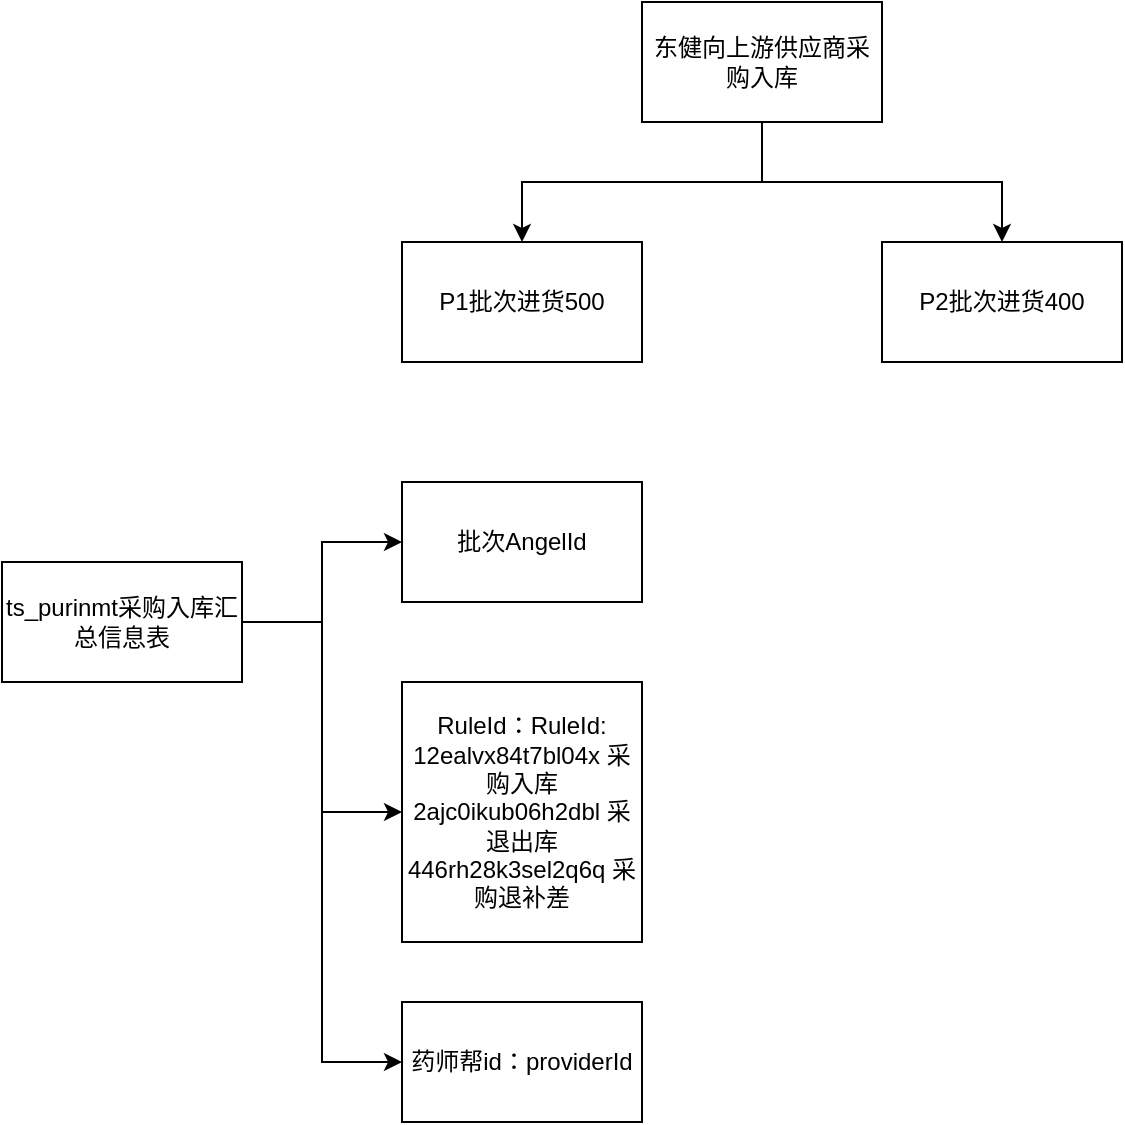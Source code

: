 <mxfile version="14.9.8" type="github">
  <diagram id="8xRUTOPSy6BMz55XuLGl" name="Page-1">
    <mxGraphModel dx="1422" dy="762" grid="1" gridSize="10" guides="1" tooltips="1" connect="1" arrows="1" fold="1" page="1" pageScale="1" pageWidth="827" pageHeight="1169" math="0" shadow="0">
      <root>
        <mxCell id="0" />
        <mxCell id="1" parent="0" />
        <mxCell id="I3DH05FhnN25VYik7rHy-8" style="edgeStyle=orthogonalEdgeStyle;rounded=0;orthogonalLoop=1;jettySize=auto;html=1;entryX=0.5;entryY=0;entryDx=0;entryDy=0;" edge="1" parent="1" source="I3DH05FhnN25VYik7rHy-5" target="I3DH05FhnN25VYik7rHy-6">
          <mxGeometry relative="1" as="geometry" />
        </mxCell>
        <mxCell id="I3DH05FhnN25VYik7rHy-9" style="edgeStyle=orthogonalEdgeStyle;rounded=0;orthogonalLoop=1;jettySize=auto;html=1;" edge="1" parent="1" source="I3DH05FhnN25VYik7rHy-5" target="I3DH05FhnN25VYik7rHy-7">
          <mxGeometry relative="1" as="geometry" />
        </mxCell>
        <mxCell id="I3DH05FhnN25VYik7rHy-5" value="东健向上游供应商采购入库" style="rounded=0;whiteSpace=wrap;html=1;" vertex="1" parent="1">
          <mxGeometry x="360" y="40" width="120" height="60" as="geometry" />
        </mxCell>
        <mxCell id="I3DH05FhnN25VYik7rHy-6" value="P1批次进货500" style="rounded=0;whiteSpace=wrap;html=1;" vertex="1" parent="1">
          <mxGeometry x="240" y="160" width="120" height="60" as="geometry" />
        </mxCell>
        <mxCell id="I3DH05FhnN25VYik7rHy-7" value="P2批次进货400" style="rounded=0;whiteSpace=wrap;html=1;" vertex="1" parent="1">
          <mxGeometry x="480" y="160" width="120" height="60" as="geometry" />
        </mxCell>
        <mxCell id="I3DH05FhnN25VYik7rHy-12" style="edgeStyle=orthogonalEdgeStyle;rounded=0;orthogonalLoop=1;jettySize=auto;html=1;entryX=0;entryY=0.5;entryDx=0;entryDy=0;" edge="1" parent="1" source="I3DH05FhnN25VYik7rHy-10" target="I3DH05FhnN25VYik7rHy-11">
          <mxGeometry relative="1" as="geometry" />
        </mxCell>
        <mxCell id="I3DH05FhnN25VYik7rHy-14" style="edgeStyle=orthogonalEdgeStyle;rounded=0;orthogonalLoop=1;jettySize=auto;html=1;entryX=0;entryY=0.5;entryDx=0;entryDy=0;" edge="1" parent="1" source="I3DH05FhnN25VYik7rHy-10" target="I3DH05FhnN25VYik7rHy-13">
          <mxGeometry relative="1" as="geometry" />
        </mxCell>
        <mxCell id="I3DH05FhnN25VYik7rHy-16" style="edgeStyle=orthogonalEdgeStyle;rounded=0;orthogonalLoop=1;jettySize=auto;html=1;entryX=0;entryY=0.5;entryDx=0;entryDy=0;" edge="1" parent="1" source="I3DH05FhnN25VYik7rHy-10" target="I3DH05FhnN25VYik7rHy-15">
          <mxGeometry relative="1" as="geometry" />
        </mxCell>
        <mxCell id="I3DH05FhnN25VYik7rHy-10" value="ts_purinmt采购入库汇总信息表" style="rounded=0;whiteSpace=wrap;html=1;" vertex="1" parent="1">
          <mxGeometry x="40" y="320" width="120" height="60" as="geometry" />
        </mxCell>
        <mxCell id="I3DH05FhnN25VYik7rHy-11" value="批次AngelId" style="rounded=0;whiteSpace=wrap;html=1;" vertex="1" parent="1">
          <mxGeometry x="240" y="280" width="120" height="60" as="geometry" />
        </mxCell>
        <mxCell id="I3DH05FhnN25VYik7rHy-13" value="RuleId：&lt;span&gt;RuleId:&lt;/span&gt;&lt;div&gt;12ealvx84t7bl04x 采购入库&lt;/div&gt;&lt;div&gt;2ajc0ikub06h2dbl 采退出库446rh28k3sel2q6q 采购退补差&lt;/div&gt;" style="rounded=0;whiteSpace=wrap;html=1;" vertex="1" parent="1">
          <mxGeometry x="240" y="380" width="120" height="130" as="geometry" />
        </mxCell>
        <mxCell id="I3DH05FhnN25VYik7rHy-15" value="药师帮id：providerId" style="rounded=0;whiteSpace=wrap;html=1;" vertex="1" parent="1">
          <mxGeometry x="240" y="540" width="120" height="60" as="geometry" />
        </mxCell>
      </root>
    </mxGraphModel>
  </diagram>
</mxfile>
